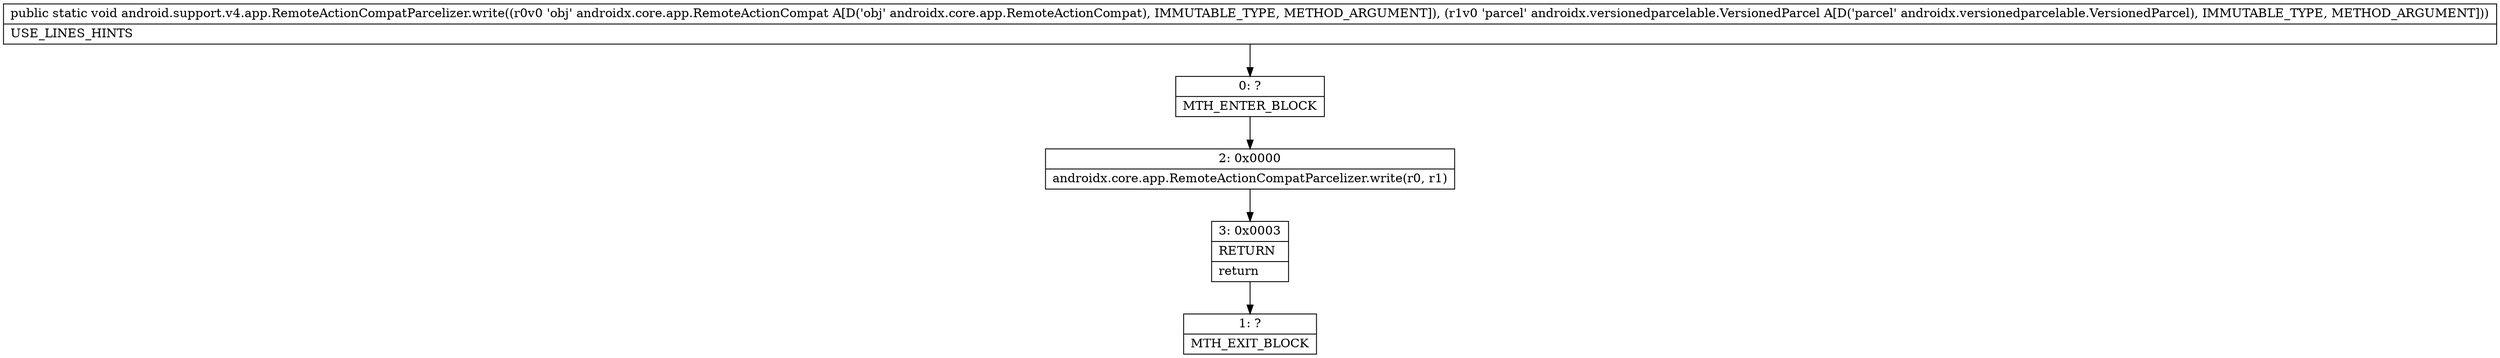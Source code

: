 digraph "CFG forandroid.support.v4.app.RemoteActionCompatParcelizer.write(Landroidx\/core\/app\/RemoteActionCompat;Landroidx\/versionedparcelable\/VersionedParcel;)V" {
Node_0 [shape=record,label="{0\:\ ?|MTH_ENTER_BLOCK\l}"];
Node_2 [shape=record,label="{2\:\ 0x0000|androidx.core.app.RemoteActionCompatParcelizer.write(r0, r1)\l}"];
Node_3 [shape=record,label="{3\:\ 0x0003|RETURN\l|return\l}"];
Node_1 [shape=record,label="{1\:\ ?|MTH_EXIT_BLOCK\l}"];
MethodNode[shape=record,label="{public static void android.support.v4.app.RemoteActionCompatParcelizer.write((r0v0 'obj' androidx.core.app.RemoteActionCompat A[D('obj' androidx.core.app.RemoteActionCompat), IMMUTABLE_TYPE, METHOD_ARGUMENT]), (r1v0 'parcel' androidx.versionedparcelable.VersionedParcel A[D('parcel' androidx.versionedparcelable.VersionedParcel), IMMUTABLE_TYPE, METHOD_ARGUMENT]))  | USE_LINES_HINTS\l}"];
MethodNode -> Node_0;Node_0 -> Node_2;
Node_2 -> Node_3;
Node_3 -> Node_1;
}

